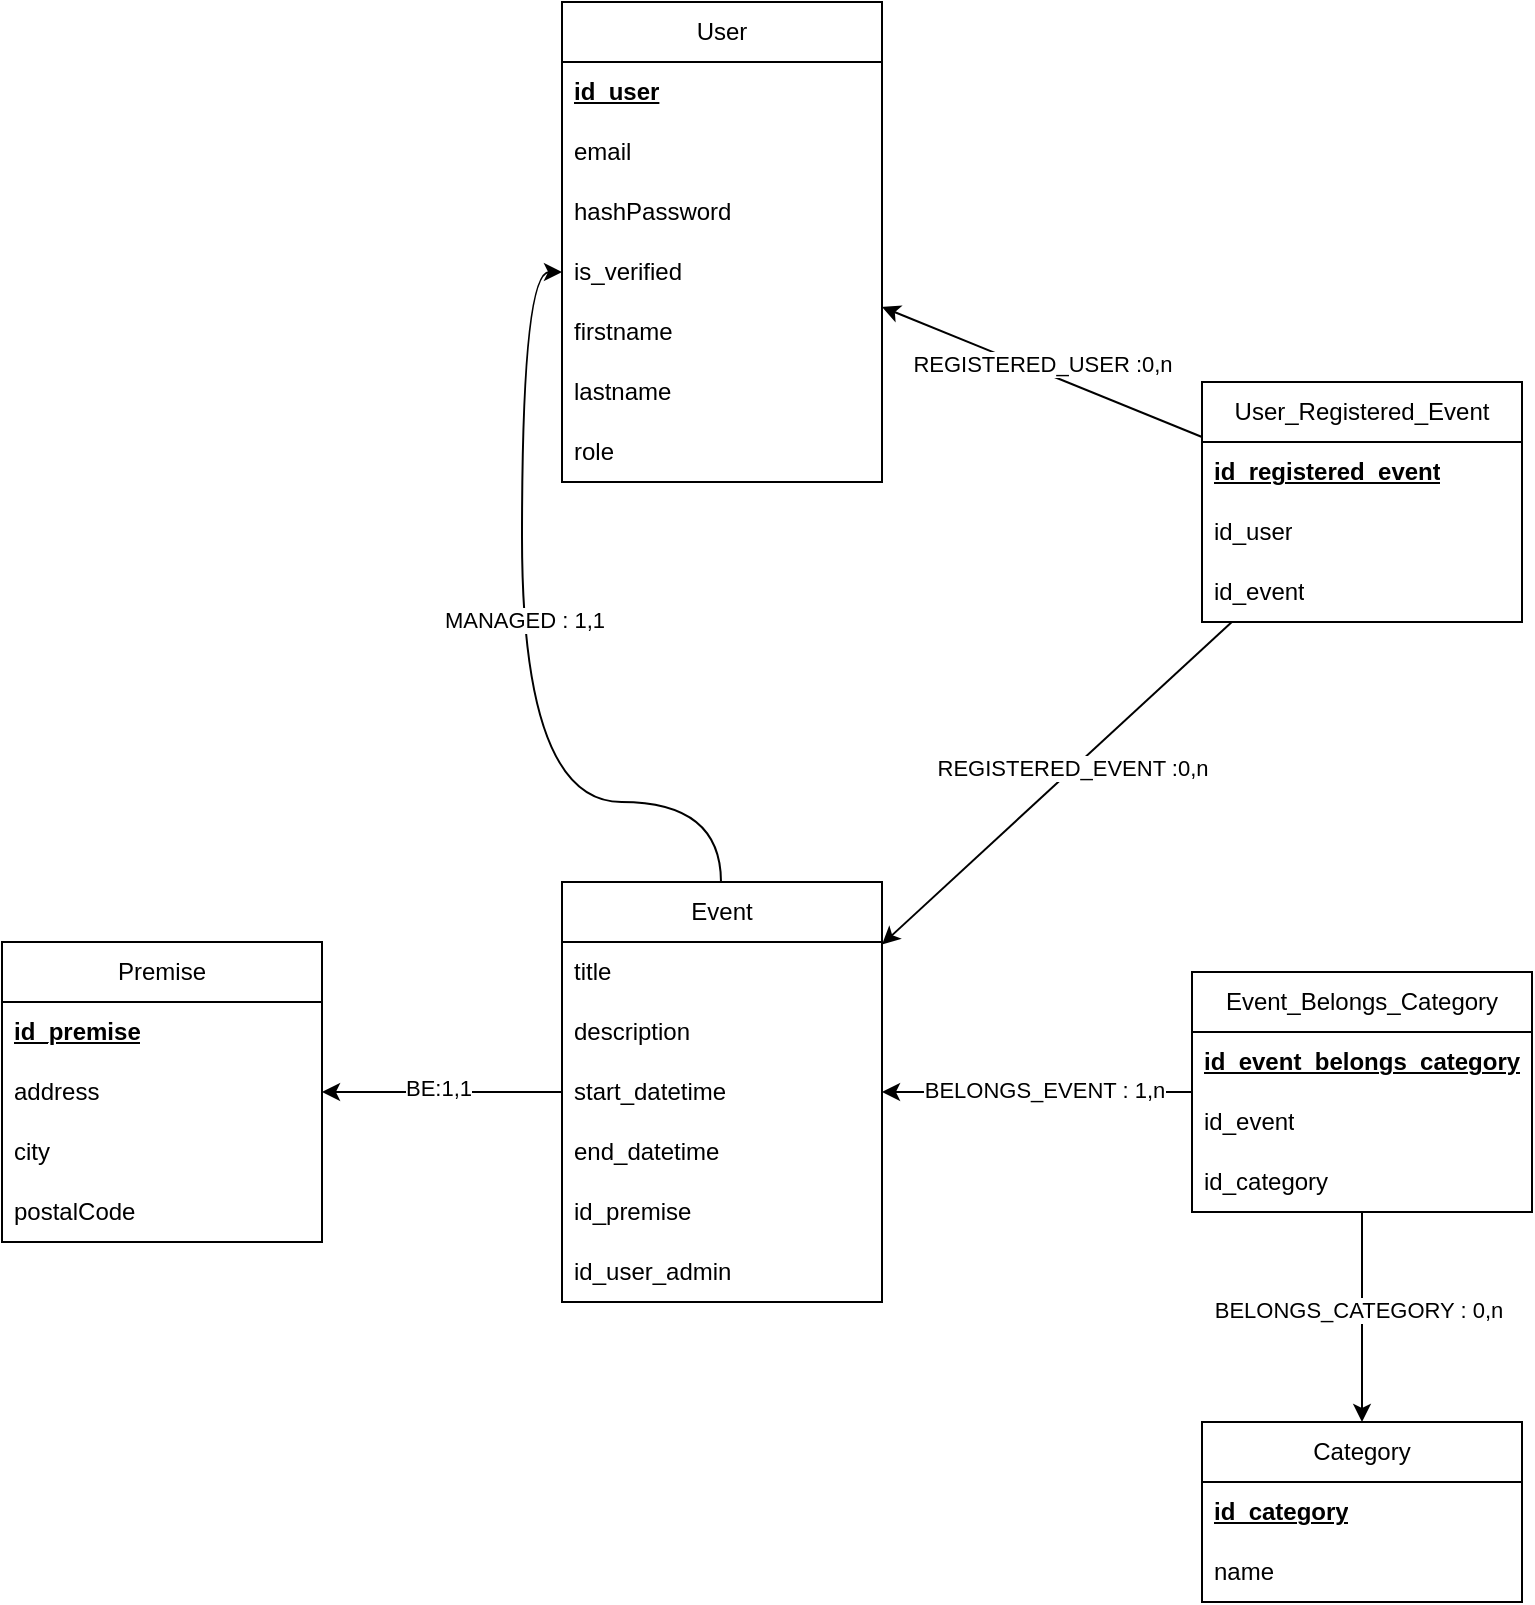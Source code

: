 <mxfile version="28.2.5">
  <diagram name="Page-1" id="pcCUvsKB4OZx4SU0iD5w">
    <mxGraphModel dx="1426" dy="751" grid="1" gridSize="10" guides="1" tooltips="1" connect="1" arrows="1" fold="1" page="1" pageScale="1" pageWidth="827" pageHeight="1169" math="0" shadow="0">
      <root>
        <mxCell id="0" />
        <mxCell id="1" parent="0" />
        <mxCell id="gTvj8VRMpV9fEYIi67nU-35" style="rounded=0;orthogonalLoop=1;jettySize=auto;html=1;edgeStyle=orthogonalEdgeStyle;curved=1;entryX=0;entryY=0.5;entryDx=0;entryDy=0;" edge="1" parent="1" target="gTvj8VRMpV9fEYIi67nU-4">
          <mxGeometry relative="1" as="geometry">
            <mxPoint x="399.5" y="490" as="sourcePoint" />
            <mxPoint x="399.5" y="290" as="targetPoint" />
            <Array as="points">
              <mxPoint x="400" y="450" />
              <mxPoint x="300" y="450" />
              <mxPoint x="300" y="185" />
            </Array>
          </mxGeometry>
        </mxCell>
        <mxCell id="gTvj8VRMpV9fEYIi67nU-42" value="MANAGED : 1,1" style="edgeLabel;html=1;align=center;verticalAlign=middle;resizable=0;points=[];" vertex="1" connectable="0" parent="gTvj8VRMpV9fEYIi67nU-35">
          <mxGeometry x="0.091" y="-1" relative="1" as="geometry">
            <mxPoint y="1" as="offset" />
          </mxGeometry>
        </mxCell>
        <mxCell id="gTvj8VRMpV9fEYIi67nU-1" value="User" style="swimlane;fontStyle=0;childLayout=stackLayout;horizontal=1;startSize=30;horizontalStack=0;resizeParent=1;resizeParentMax=0;resizeLast=0;collapsible=1;marginBottom=0;whiteSpace=wrap;html=1;" vertex="1" parent="1">
          <mxGeometry x="320" y="50" width="160" height="240" as="geometry" />
        </mxCell>
        <mxCell id="gTvj8VRMpV9fEYIi67nU-43" value="&lt;b&gt;&lt;u&gt;id_user&lt;/u&gt;&lt;/b&gt;" style="text;strokeColor=none;fillColor=none;align=left;verticalAlign=middle;spacingLeft=4;spacingRight=4;overflow=hidden;points=[[0,0.5],[1,0.5]];portConstraint=eastwest;rotatable=0;whiteSpace=wrap;html=1;" vertex="1" parent="gTvj8VRMpV9fEYIi67nU-1">
          <mxGeometry y="30" width="160" height="30" as="geometry" />
        </mxCell>
        <mxCell id="gTvj8VRMpV9fEYIi67nU-2" value="email" style="text;strokeColor=none;fillColor=none;align=left;verticalAlign=middle;spacingLeft=4;spacingRight=4;overflow=hidden;points=[[0,0.5],[1,0.5]];portConstraint=eastwest;rotatable=0;whiteSpace=wrap;html=1;" vertex="1" parent="gTvj8VRMpV9fEYIi67nU-1">
          <mxGeometry y="60" width="160" height="30" as="geometry" />
        </mxCell>
        <mxCell id="gTvj8VRMpV9fEYIi67nU-3" value="hashPassword" style="text;strokeColor=none;fillColor=none;align=left;verticalAlign=middle;spacingLeft=4;spacingRight=4;overflow=hidden;points=[[0,0.5],[1,0.5]];portConstraint=eastwest;rotatable=0;whiteSpace=wrap;html=1;" vertex="1" parent="gTvj8VRMpV9fEYIi67nU-1">
          <mxGeometry y="90" width="160" height="30" as="geometry" />
        </mxCell>
        <mxCell id="gTvj8VRMpV9fEYIi67nU-4" value="is_verified" style="text;strokeColor=none;fillColor=none;align=left;verticalAlign=middle;spacingLeft=4;spacingRight=4;overflow=hidden;points=[[0,0.5],[1,0.5]];portConstraint=eastwest;rotatable=0;whiteSpace=wrap;html=1;" vertex="1" parent="gTvj8VRMpV9fEYIi67nU-1">
          <mxGeometry y="120" width="160" height="30" as="geometry" />
        </mxCell>
        <mxCell id="gTvj8VRMpV9fEYIi67nU-7" value="firstname" style="text;strokeColor=none;fillColor=none;align=left;verticalAlign=middle;spacingLeft=4;spacingRight=4;overflow=hidden;points=[[0,0.5],[1,0.5]];portConstraint=eastwest;rotatable=0;whiteSpace=wrap;html=1;" vertex="1" parent="gTvj8VRMpV9fEYIi67nU-1">
          <mxGeometry y="150" width="160" height="30" as="geometry" />
        </mxCell>
        <mxCell id="gTvj8VRMpV9fEYIi67nU-6" value="lastname" style="text;strokeColor=none;fillColor=none;align=left;verticalAlign=middle;spacingLeft=4;spacingRight=4;overflow=hidden;points=[[0,0.5],[1,0.5]];portConstraint=eastwest;rotatable=0;whiteSpace=wrap;html=1;" vertex="1" parent="gTvj8VRMpV9fEYIi67nU-1">
          <mxGeometry y="180" width="160" height="30" as="geometry" />
        </mxCell>
        <mxCell id="gTvj8VRMpV9fEYIi67nU-5" value="role" style="text;strokeColor=none;fillColor=none;align=left;verticalAlign=middle;spacingLeft=4;spacingRight=4;overflow=hidden;points=[[0,0.5],[1,0.5]];portConstraint=eastwest;rotatable=0;whiteSpace=wrap;html=1;" vertex="1" parent="gTvj8VRMpV9fEYIi67nU-1">
          <mxGeometry y="210" width="160" height="30" as="geometry" />
        </mxCell>
        <mxCell id="gTvj8VRMpV9fEYIi67nU-27" style="rounded=0;orthogonalLoop=1;jettySize=auto;html=1;" edge="1" parent="1" source="gTvj8VRMpV9fEYIi67nU-22" target="gTvj8VRMpV9fEYIi67nU-8">
          <mxGeometry relative="1" as="geometry" />
        </mxCell>
        <mxCell id="gTvj8VRMpV9fEYIi67nU-32" value="BELONGS_EVENT : 1,n" style="edgeLabel;html=1;align=center;verticalAlign=middle;resizable=0;points=[];" vertex="1" connectable="0" parent="gTvj8VRMpV9fEYIi67nU-27">
          <mxGeometry x="0.133" y="-1" relative="1" as="geometry">
            <mxPoint x="14" as="offset" />
          </mxGeometry>
        </mxCell>
        <mxCell id="gTvj8VRMpV9fEYIi67nU-40" style="rounded=0;orthogonalLoop=1;jettySize=auto;html=1;" edge="1" parent="1" source="gTvj8VRMpV9fEYIi67nU-36" target="gTvj8VRMpV9fEYIi67nU-8">
          <mxGeometry relative="1" as="geometry" />
        </mxCell>
        <mxCell id="gTvj8VRMpV9fEYIi67nU-46" value="REGISTERED_EVENT :0,n" style="edgeLabel;html=1;align=center;verticalAlign=middle;resizable=0;points=[];" vertex="1" connectable="0" parent="gTvj8VRMpV9fEYIi67nU-40">
          <mxGeometry x="-0.078" relative="1" as="geometry">
            <mxPoint y="-1" as="offset" />
          </mxGeometry>
        </mxCell>
        <mxCell id="gTvj8VRMpV9fEYIi67nU-8" value="Event" style="swimlane;fontStyle=0;childLayout=stackLayout;horizontal=1;startSize=30;horizontalStack=0;resizeParent=1;resizeParentMax=0;resizeLast=0;collapsible=1;marginBottom=0;whiteSpace=wrap;html=1;" vertex="1" parent="1">
          <mxGeometry x="320" y="490" width="160" height="210" as="geometry" />
        </mxCell>
        <mxCell id="gTvj8VRMpV9fEYIi67nU-10" value="title" style="text;strokeColor=none;fillColor=none;align=left;verticalAlign=middle;spacingLeft=4;spacingRight=4;overflow=hidden;points=[[0,0.5],[1,0.5]];portConstraint=eastwest;rotatable=0;whiteSpace=wrap;html=1;" vertex="1" parent="gTvj8VRMpV9fEYIi67nU-8">
          <mxGeometry y="30" width="160" height="30" as="geometry" />
        </mxCell>
        <mxCell id="gTvj8VRMpV9fEYIi67nU-11" value="description" style="text;strokeColor=none;fillColor=none;align=left;verticalAlign=middle;spacingLeft=4;spacingRight=4;overflow=hidden;points=[[0,0.5],[1,0.5]];portConstraint=eastwest;rotatable=0;whiteSpace=wrap;html=1;" vertex="1" parent="gTvj8VRMpV9fEYIi67nU-8">
          <mxGeometry y="60" width="160" height="30" as="geometry" />
        </mxCell>
        <mxCell id="gTvj8VRMpV9fEYIi67nU-12" value="start_datetime" style="text;strokeColor=none;fillColor=none;align=left;verticalAlign=middle;spacingLeft=4;spacingRight=4;overflow=hidden;points=[[0,0.5],[1,0.5]];portConstraint=eastwest;rotatable=0;whiteSpace=wrap;html=1;" vertex="1" parent="gTvj8VRMpV9fEYIi67nU-8">
          <mxGeometry y="90" width="160" height="30" as="geometry" />
        </mxCell>
        <mxCell id="gTvj8VRMpV9fEYIi67nU-13" value="end_datetime" style="text;strokeColor=none;fillColor=none;align=left;verticalAlign=middle;spacingLeft=4;spacingRight=4;overflow=hidden;points=[[0,0.5],[1,0.5]];portConstraint=eastwest;rotatable=0;whiteSpace=wrap;html=1;" vertex="1" parent="gTvj8VRMpV9fEYIi67nU-8">
          <mxGeometry y="120" width="160" height="30" as="geometry" />
        </mxCell>
        <mxCell id="gTvj8VRMpV9fEYIi67nU-29" value="id_premise" style="text;strokeColor=none;fillColor=none;align=left;verticalAlign=middle;spacingLeft=4;spacingRight=4;overflow=hidden;points=[[0,0.5],[1,0.5]];portConstraint=eastwest;rotatable=0;whiteSpace=wrap;html=1;" vertex="1" parent="gTvj8VRMpV9fEYIi67nU-8">
          <mxGeometry y="150" width="160" height="30" as="geometry" />
        </mxCell>
        <mxCell id="gTvj8VRMpV9fEYIi67nU-34" value="id_user_admin" style="text;strokeColor=none;fillColor=none;align=left;verticalAlign=middle;spacingLeft=4;spacingRight=4;overflow=hidden;points=[[0,0.5],[1,0.5]];portConstraint=eastwest;rotatable=0;whiteSpace=wrap;html=1;" vertex="1" parent="gTvj8VRMpV9fEYIi67nU-8">
          <mxGeometry y="180" width="160" height="30" as="geometry" />
        </mxCell>
        <mxCell id="gTvj8VRMpV9fEYIi67nU-28" style="rounded=0;orthogonalLoop=1;jettySize=auto;html=1;" edge="1" parent="1" source="gTvj8VRMpV9fEYIi67nU-8" target="gTvj8VRMpV9fEYIi67nU-14">
          <mxGeometry relative="1" as="geometry" />
        </mxCell>
        <mxCell id="gTvj8VRMpV9fEYIi67nU-31" value="BE:1,1" style="edgeLabel;html=1;align=center;verticalAlign=middle;resizable=0;points=[];" vertex="1" connectable="0" parent="gTvj8VRMpV9fEYIi67nU-28">
          <mxGeometry x="-0.017" y="-2" relative="1" as="geometry">
            <mxPoint x="-3" as="offset" />
          </mxGeometry>
        </mxCell>
        <mxCell id="gTvj8VRMpV9fEYIi67nU-14" value="Premise" style="swimlane;fontStyle=0;childLayout=stackLayout;horizontal=1;startSize=30;horizontalStack=0;resizeParent=1;resizeParentMax=0;resizeLast=0;collapsible=1;marginBottom=0;whiteSpace=wrap;html=1;" vertex="1" parent="1">
          <mxGeometry x="40" y="520" width="160" height="150" as="geometry" />
        </mxCell>
        <mxCell id="gTvj8VRMpV9fEYIi67nU-15" value="&lt;b&gt;&lt;u&gt;id_premise&lt;/u&gt;&lt;/b&gt;" style="text;strokeColor=none;fillColor=none;align=left;verticalAlign=middle;spacingLeft=4;spacingRight=4;overflow=hidden;points=[[0,0.5],[1,0.5]];portConstraint=eastwest;rotatable=0;whiteSpace=wrap;html=1;" vertex="1" parent="gTvj8VRMpV9fEYIi67nU-14">
          <mxGeometry y="30" width="160" height="30" as="geometry" />
        </mxCell>
        <mxCell id="gTvj8VRMpV9fEYIi67nU-16" value="address" style="text;strokeColor=none;fillColor=none;align=left;verticalAlign=middle;spacingLeft=4;spacingRight=4;overflow=hidden;points=[[0,0.5],[1,0.5]];portConstraint=eastwest;rotatable=0;whiteSpace=wrap;html=1;" vertex="1" parent="gTvj8VRMpV9fEYIi67nU-14">
          <mxGeometry y="60" width="160" height="30" as="geometry" />
        </mxCell>
        <mxCell id="gTvj8VRMpV9fEYIi67nU-17" value="city" style="text;strokeColor=none;fillColor=none;align=left;verticalAlign=middle;spacingLeft=4;spacingRight=4;overflow=hidden;points=[[0,0.5],[1,0.5]];portConstraint=eastwest;rotatable=0;whiteSpace=wrap;html=1;" vertex="1" parent="gTvj8VRMpV9fEYIi67nU-14">
          <mxGeometry y="90" width="160" height="30" as="geometry" />
        </mxCell>
        <mxCell id="gTvj8VRMpV9fEYIi67nU-18" value="postalCode" style="text;strokeColor=none;fillColor=none;align=left;verticalAlign=middle;spacingLeft=4;spacingRight=4;overflow=hidden;points=[[0,0.5],[1,0.5]];portConstraint=eastwest;rotatable=0;whiteSpace=wrap;html=1;" vertex="1" parent="gTvj8VRMpV9fEYIi67nU-14">
          <mxGeometry y="120" width="160" height="30" as="geometry" />
        </mxCell>
        <mxCell id="gTvj8VRMpV9fEYIi67nU-26" style="rounded=0;orthogonalLoop=1;jettySize=auto;html=1;" edge="1" parent="1" source="gTvj8VRMpV9fEYIi67nU-22" target="gTvj8VRMpV9fEYIi67nU-19">
          <mxGeometry relative="1" as="geometry" />
        </mxCell>
        <mxCell id="gTvj8VRMpV9fEYIi67nU-33" value="BELONGS_CATEGORY : 0,n" style="edgeLabel;html=1;align=center;verticalAlign=middle;resizable=0;points=[];" vertex="1" connectable="0" parent="gTvj8VRMpV9fEYIi67nU-26">
          <mxGeometry x="-0.067" y="-1" relative="1" as="geometry">
            <mxPoint x="-1" as="offset" />
          </mxGeometry>
        </mxCell>
        <mxCell id="gTvj8VRMpV9fEYIi67nU-19" value="Category" style="swimlane;fontStyle=0;childLayout=stackLayout;horizontal=1;startSize=30;horizontalStack=0;resizeParent=1;resizeParentMax=0;resizeLast=0;collapsible=1;marginBottom=0;whiteSpace=wrap;html=1;" vertex="1" parent="1">
          <mxGeometry x="640" y="760" width="160" height="90" as="geometry" />
        </mxCell>
        <mxCell id="gTvj8VRMpV9fEYIi67nU-20" value="&lt;b&gt;&lt;u&gt;id_category&lt;/u&gt;&lt;/b&gt;" style="text;strokeColor=none;fillColor=none;align=left;verticalAlign=middle;spacingLeft=4;spacingRight=4;overflow=hidden;points=[[0,0.5],[1,0.5]];portConstraint=eastwest;rotatable=0;whiteSpace=wrap;html=1;" vertex="1" parent="gTvj8VRMpV9fEYIi67nU-19">
          <mxGeometry y="30" width="160" height="30" as="geometry" />
        </mxCell>
        <mxCell id="gTvj8VRMpV9fEYIi67nU-21" value="name" style="text;strokeColor=none;fillColor=none;align=left;verticalAlign=middle;spacingLeft=4;spacingRight=4;overflow=hidden;points=[[0,0.5],[1,0.5]];portConstraint=eastwest;rotatable=0;whiteSpace=wrap;html=1;" vertex="1" parent="gTvj8VRMpV9fEYIi67nU-19">
          <mxGeometry y="60" width="160" height="30" as="geometry" />
        </mxCell>
        <mxCell id="gTvj8VRMpV9fEYIi67nU-22" value="&lt;span data-end=&quot;4198&quot; data-start=&quot;4172&quot;&gt;Event_Belongs_Category&lt;/span&gt;" style="swimlane;fontStyle=0;childLayout=stackLayout;horizontal=1;startSize=30;horizontalStack=0;resizeParent=1;resizeParentMax=0;resizeLast=0;collapsible=1;marginBottom=0;whiteSpace=wrap;html=1;" vertex="1" parent="1">
          <mxGeometry x="635" y="535" width="170" height="120" as="geometry" />
        </mxCell>
        <mxCell id="gTvj8VRMpV9fEYIi67nU-23" value="&lt;u&gt;&lt;b&gt;id_event_belongs_category&lt;/b&gt;&lt;/u&gt;" style="text;strokeColor=none;fillColor=none;align=left;verticalAlign=middle;spacingLeft=4;spacingRight=4;overflow=hidden;points=[[0,0.5],[1,0.5]];portConstraint=eastwest;rotatable=0;whiteSpace=wrap;html=1;" vertex="1" parent="gTvj8VRMpV9fEYIi67nU-22">
          <mxGeometry y="30" width="170" height="30" as="geometry" />
        </mxCell>
        <mxCell id="gTvj8VRMpV9fEYIi67nU-25" value="id_event" style="text;strokeColor=none;fillColor=none;align=left;verticalAlign=middle;spacingLeft=4;spacingRight=4;overflow=hidden;points=[[0,0.5],[1,0.5]];portConstraint=eastwest;rotatable=0;whiteSpace=wrap;html=1;" vertex="1" parent="gTvj8VRMpV9fEYIi67nU-22">
          <mxGeometry y="60" width="170" height="30" as="geometry" />
        </mxCell>
        <mxCell id="gTvj8VRMpV9fEYIi67nU-24" value="id_category" style="text;strokeColor=none;fillColor=none;align=left;verticalAlign=middle;spacingLeft=4;spacingRight=4;overflow=hidden;points=[[0,0.5],[1,0.5]];portConstraint=eastwest;rotatable=0;whiteSpace=wrap;html=1;" vertex="1" parent="gTvj8VRMpV9fEYIi67nU-22">
          <mxGeometry y="90" width="170" height="30" as="geometry" />
        </mxCell>
        <mxCell id="gTvj8VRMpV9fEYIi67nU-41" style="rounded=0;orthogonalLoop=1;jettySize=auto;html=1;" edge="1" parent="1" source="gTvj8VRMpV9fEYIi67nU-36" target="gTvj8VRMpV9fEYIi67nU-1">
          <mxGeometry relative="1" as="geometry" />
        </mxCell>
        <mxCell id="gTvj8VRMpV9fEYIi67nU-45" value="REGISTERED_USER :0,n" style="edgeLabel;html=1;align=center;verticalAlign=middle;resizable=0;points=[];" vertex="1" connectable="0" parent="gTvj8VRMpV9fEYIi67nU-41">
          <mxGeometry x="0.206" y="-1" relative="1" as="geometry">
            <mxPoint x="16" y="3" as="offset" />
          </mxGeometry>
        </mxCell>
        <mxCell id="gTvj8VRMpV9fEYIi67nU-36" value="&lt;span data-end=&quot;3668&quot; data-start=&quot;3643&quot;&gt;User_Registered_Event&lt;/span&gt;" style="swimlane;fontStyle=0;childLayout=stackLayout;horizontal=1;startSize=30;horizontalStack=0;resizeParent=1;resizeParentMax=0;resizeLast=0;collapsible=1;marginBottom=0;whiteSpace=wrap;html=1;" vertex="1" parent="1">
          <mxGeometry x="640" y="240" width="160" height="120" as="geometry" />
        </mxCell>
        <mxCell id="gTvj8VRMpV9fEYIi67nU-37" value="&lt;b&gt;&lt;u&gt;id_registered_event&lt;/u&gt;&lt;/b&gt;" style="text;strokeColor=none;fillColor=none;align=left;verticalAlign=middle;spacingLeft=4;spacingRight=4;overflow=hidden;points=[[0,0.5],[1,0.5]];portConstraint=eastwest;rotatable=0;whiteSpace=wrap;html=1;" vertex="1" parent="gTvj8VRMpV9fEYIi67nU-36">
          <mxGeometry y="30" width="160" height="30" as="geometry" />
        </mxCell>
        <mxCell id="gTvj8VRMpV9fEYIi67nU-38" value="id_user" style="text;strokeColor=none;fillColor=none;align=left;verticalAlign=middle;spacingLeft=4;spacingRight=4;overflow=hidden;points=[[0,0.5],[1,0.5]];portConstraint=eastwest;rotatable=0;whiteSpace=wrap;html=1;" vertex="1" parent="gTvj8VRMpV9fEYIi67nU-36">
          <mxGeometry y="60" width="160" height="30" as="geometry" />
        </mxCell>
        <mxCell id="gTvj8VRMpV9fEYIi67nU-39" value="id_event" style="text;strokeColor=none;fillColor=none;align=left;verticalAlign=middle;spacingLeft=4;spacingRight=4;overflow=hidden;points=[[0,0.5],[1,0.5]];portConstraint=eastwest;rotatable=0;whiteSpace=wrap;html=1;" vertex="1" parent="gTvj8VRMpV9fEYIi67nU-36">
          <mxGeometry y="90" width="160" height="30" as="geometry" />
        </mxCell>
      </root>
    </mxGraphModel>
  </diagram>
</mxfile>
